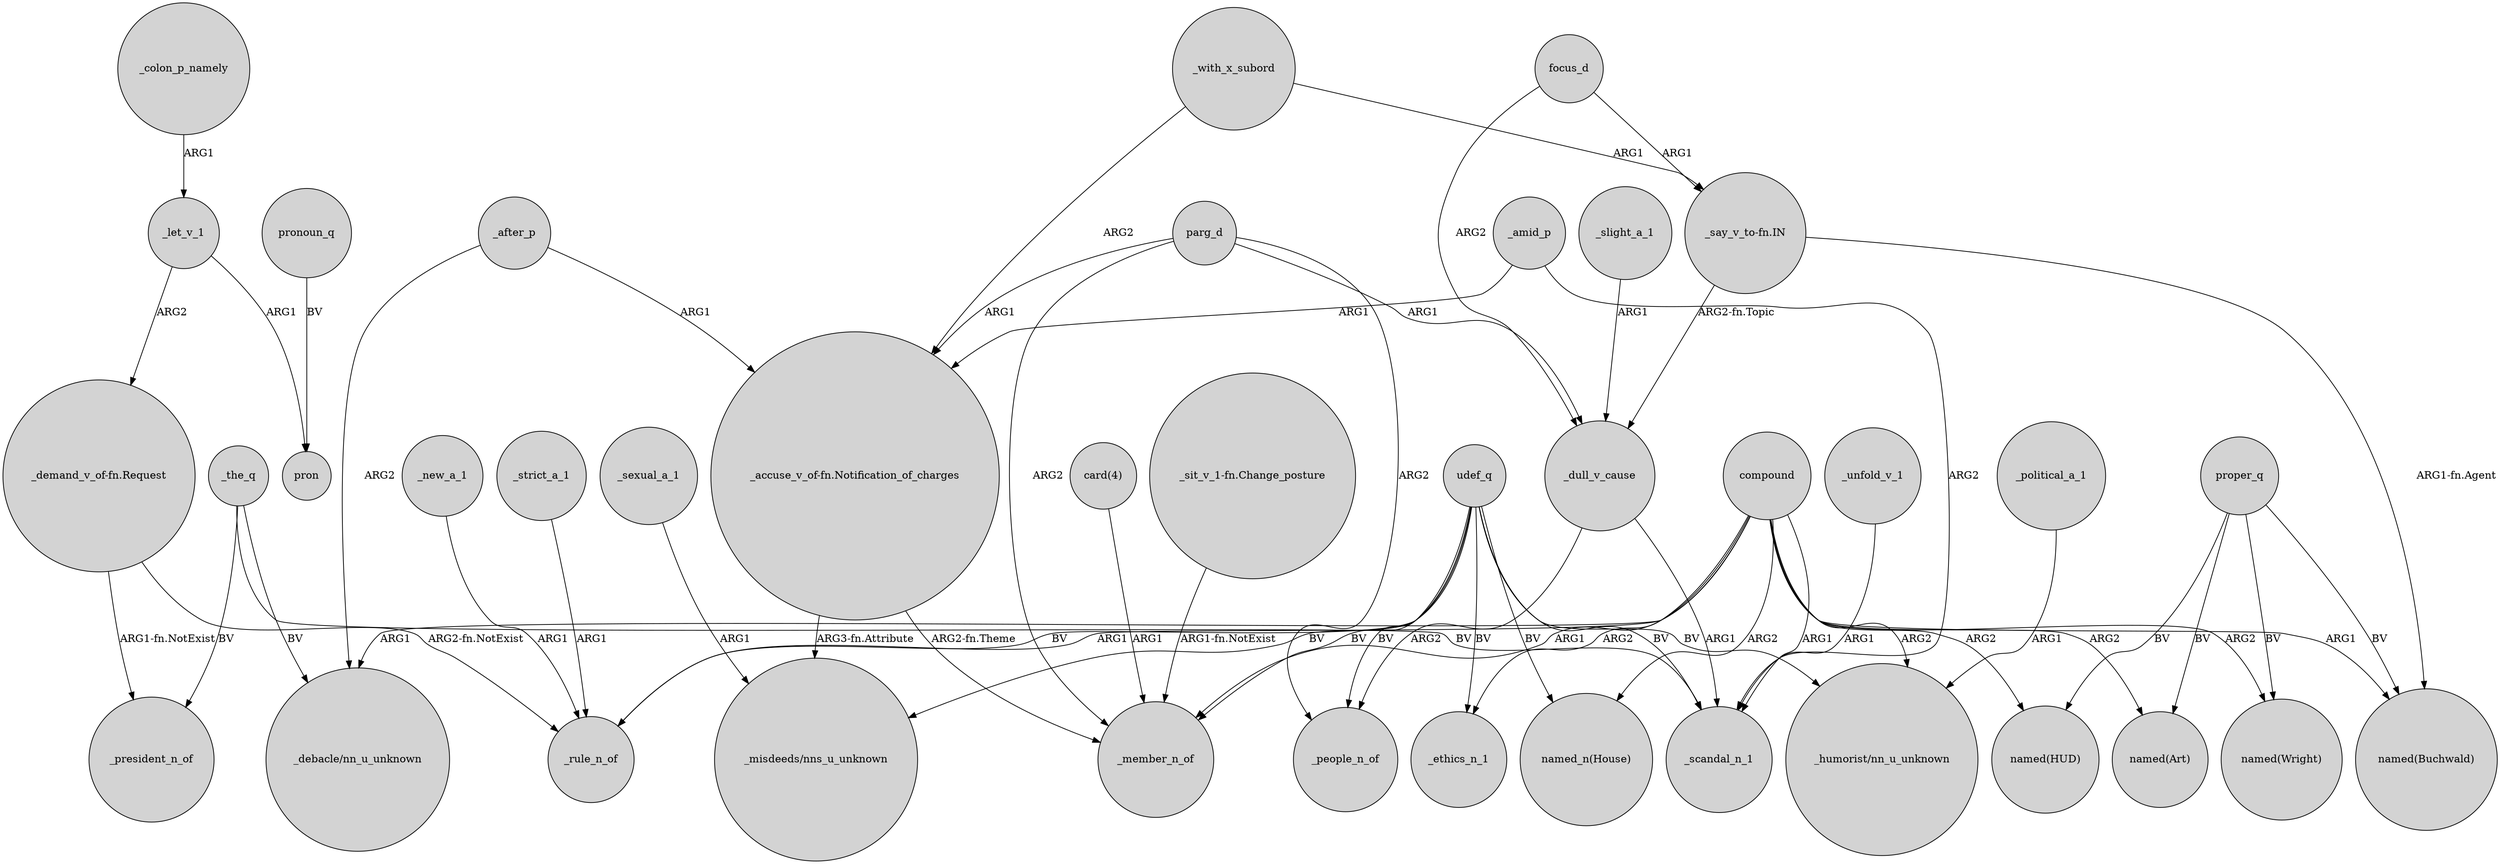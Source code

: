 digraph {
	node [shape=circle style=filled]
	udef_q -> "named_n(House)" [label=BV]
	udef_q -> _rule_n_of [label=BV]
	_sexual_a_1 -> "_misdeeds/nns_u_unknown" [label=ARG1]
	"_say_v_to-fn.IN" -> "named(Buchwald)" [label="ARG1-fn.Agent"]
	udef_q -> _ethics_n_1 [label=BV]
	_dull_v_cause -> _people_n_of [label=ARG2]
	proper_q -> "named(HUD)" [label=BV]
	parg_d -> _dull_v_cause [label=ARG1]
	proper_q -> "named(Wright)" [label=BV]
	_after_p -> "_debacle/nn_u_unknown" [label=ARG2]
	compound -> _rule_n_of [label=ARG1]
	compound -> "_humorist/nn_u_unknown" [label=ARG2]
	"_accuse_v_of-fn.Notification_of_charges" -> _member_n_of [label="ARG2-fn.Theme"]
	_strict_a_1 -> _rule_n_of [label=ARG1]
	udef_q -> _scandal_n_1 [label=BV]
	"_demand_v_of-fn.Request" -> _president_n_of [label="ARG1-fn.NotExist"]
	parg_d -> _member_n_of [label=ARG2]
	_let_v_1 -> "_demand_v_of-fn.Request" [label=ARG2]
	_dull_v_cause -> _scandal_n_1 [label=ARG1]
	compound -> _ethics_n_1 [label=ARG2]
	compound -> _scandal_n_1 [label=ARG1]
	compound -> "named(Art)" [label=ARG2]
	proper_q -> "named(Buchwald)" [label=BV]
	_the_q -> _scandal_n_1 [label=BV]
	_after_p -> "_accuse_v_of-fn.Notification_of_charges" [label=ARG1]
	pronoun_q -> pron [label=BV]
	udef_q -> _people_n_of [label=BV]
	proper_q -> "named(Art)" [label=BV]
	_political_a_1 -> "_humorist/nn_u_unknown" [label=ARG1]
	parg_d -> "_accuse_v_of-fn.Notification_of_charges" [label=ARG1]
	udef_q -> "_humorist/nn_u_unknown" [label=BV]
	compound -> "_debacle/nn_u_unknown" [label=ARG1]
	_unfold_v_1 -> _scandal_n_1 [label=ARG1]
	"card(4)" -> _member_n_of [label=ARG1]
	udef_q -> _member_n_of [label=BV]
	_the_q -> "_debacle/nn_u_unknown" [label=BV]
	parg_d -> _people_n_of [label=ARG2]
	_amid_p -> _scandal_n_1 [label=ARG2]
	_the_q -> _president_n_of [label=BV]
	_with_x_subord -> "_say_v_to-fn.IN" [label=ARG1]
	"_sit_v_1-fn.Change_posture" -> _member_n_of [label="ARG1-fn.NotExist"]
	compound -> "named_n(House)" [label=ARG2]
	udef_q -> "_misdeeds/nns_u_unknown" [label=BV]
	focus_d -> _dull_v_cause [label=ARG2]
	_with_x_subord -> "_accuse_v_of-fn.Notification_of_charges" [label=ARG2]
	_let_v_1 -> pron [label=ARG1]
	"_demand_v_of-fn.Request" -> _rule_n_of [label="ARG2-fn.NotExist"]
	compound -> "named(HUD)" [label=ARG2]
	_slight_a_1 -> _dull_v_cause [label=ARG1]
	"_say_v_to-fn.IN" -> _dull_v_cause [label="ARG2-fn.Topic"]
	compound -> "named(Buchwald)" [label=ARG1]
	"_accuse_v_of-fn.Notification_of_charges" -> "_misdeeds/nns_u_unknown" [label="ARG3-fn.Attribute"]
	compound -> "named(Wright)" [label=ARG2]
	_colon_p_namely -> _let_v_1 [label=ARG1]
	focus_d -> "_say_v_to-fn.IN" [label=ARG1]
	_amid_p -> "_accuse_v_of-fn.Notification_of_charges" [label=ARG1]
	compound -> _member_n_of [label=ARG1]
	_new_a_1 -> _rule_n_of [label=ARG1]
}
